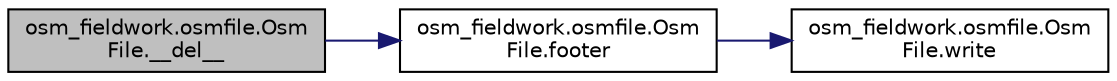 digraph "osm_fieldwork.osmfile.OsmFile.__del__"
{
 // LATEX_PDF_SIZE
  edge [fontname="Helvetica",fontsize="10",labelfontname="Helvetica",labelfontsize="10"];
  node [fontname="Helvetica",fontsize="10",shape=record];
  rankdir="LR";
  Node1 [label="osm_fieldwork.osmfile.Osm\lFile.__del__",height=0.2,width=0.4,color="black", fillcolor="grey75", style="filled", fontcolor="black",tooltip=" "];
  Node1 -> Node2 [color="midnightblue",fontsize="10",style="solid",fontname="Helvetica"];
  Node2 [label="osm_fieldwork.osmfile.Osm\lFile.footer",height=0.2,width=0.4,color="black", fillcolor="white", style="filled",URL="$classosm__fieldwork_1_1osmfile_1_1OsmFile.html#ae4ae37ca5b1e67d47f3d0bf7316e608f",tooltip=" "];
  Node2 -> Node3 [color="midnightblue",fontsize="10",style="solid",fontname="Helvetica"];
  Node3 [label="osm_fieldwork.osmfile.Osm\lFile.write",height=0.2,width=0.4,color="black", fillcolor="white", style="filled",URL="$classosm__fieldwork_1_1osmfile_1_1OsmFile.html#a366c65780ddca37eab0c06866e839668",tooltip=" "];
}
